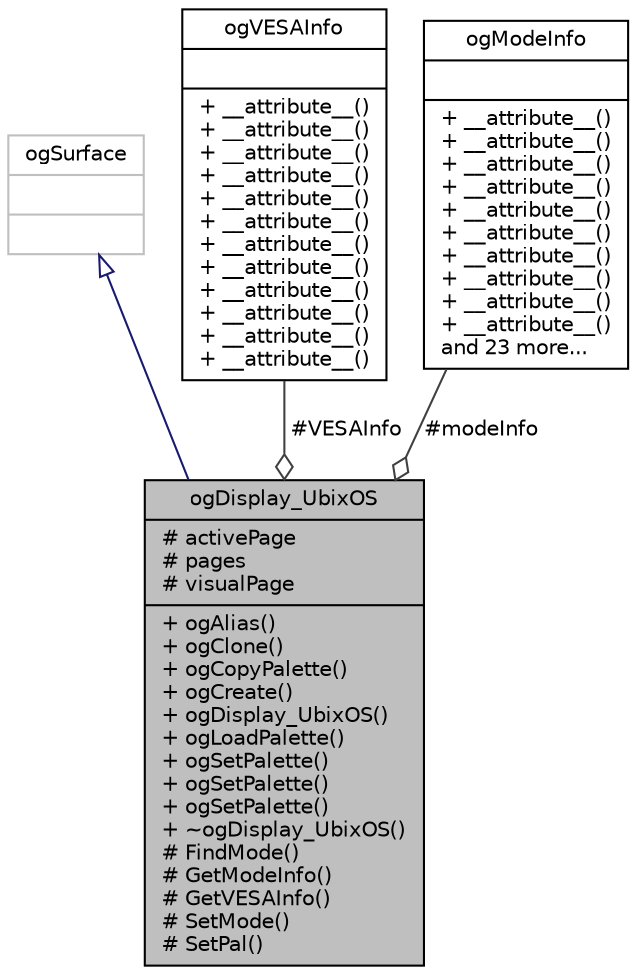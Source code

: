 digraph "ogDisplay_UbixOS"
{
 // LATEX_PDF_SIZE
  edge [fontname="Helvetica",fontsize="10",labelfontname="Helvetica",labelfontsize="10"];
  node [fontname="Helvetica",fontsize="10",shape=record];
  Node1 [label="{ogDisplay_UbixOS\n|# activePage\l# pages\l# visualPage\l|+ ogAlias()\l+ ogClone()\l+ ogCopyPalette()\l+ ogCreate()\l+ ogDisplay_UbixOS()\l+ ogLoadPalette()\l+ ogSetPalette()\l+ ogSetPalette()\l+ ogSetPalette()\l+ ~ogDisplay_UbixOS()\l# FindMode()\l# GetModeInfo()\l# GetVESAInfo()\l# SetMode()\l# SetPal()\l}",height=0.2,width=0.4,color="black", fillcolor="grey75", style="filled", fontcolor="black",tooltip=" "];
  Node2 -> Node1 [dir="back",color="midnightblue",fontsize="10",style="solid",arrowtail="onormal",fontname="Helvetica"];
  Node2 [label="{ogSurface\n||}",height=0.2,width=0.4,color="grey75", fillcolor="white", style="filled",tooltip=" "];
  Node3 -> Node1 [color="grey25",fontsize="10",style="solid",label=" #VESAInfo" ,arrowhead="odiamond",fontname="Helvetica"];
  Node3 [label="{ogVESAInfo\n||+ __attribute__()\l+ __attribute__()\l+ __attribute__()\l+ __attribute__()\l+ __attribute__()\l+ __attribute__()\l+ __attribute__()\l+ __attribute__()\l+ __attribute__()\l+ __attribute__()\l+ __attribute__()\l+ __attribute__()\l}",height=0.2,width=0.4,color="black", fillcolor="white", style="filled",URL="$structogVESAInfo.html",tooltip=" "];
  Node4 -> Node1 [color="grey25",fontsize="10",style="solid",label=" #modeInfo" ,arrowhead="odiamond",fontname="Helvetica"];
  Node4 [label="{ogModeInfo\n||+ __attribute__()\l+ __attribute__()\l+ __attribute__()\l+ __attribute__()\l+ __attribute__()\l+ __attribute__()\l+ __attribute__()\l+ __attribute__()\l+ __attribute__()\l+ __attribute__()\land 23 more...\l}",height=0.2,width=0.4,color="black", fillcolor="white", style="filled",URL="$structogModeInfo.html",tooltip=" "];
}

